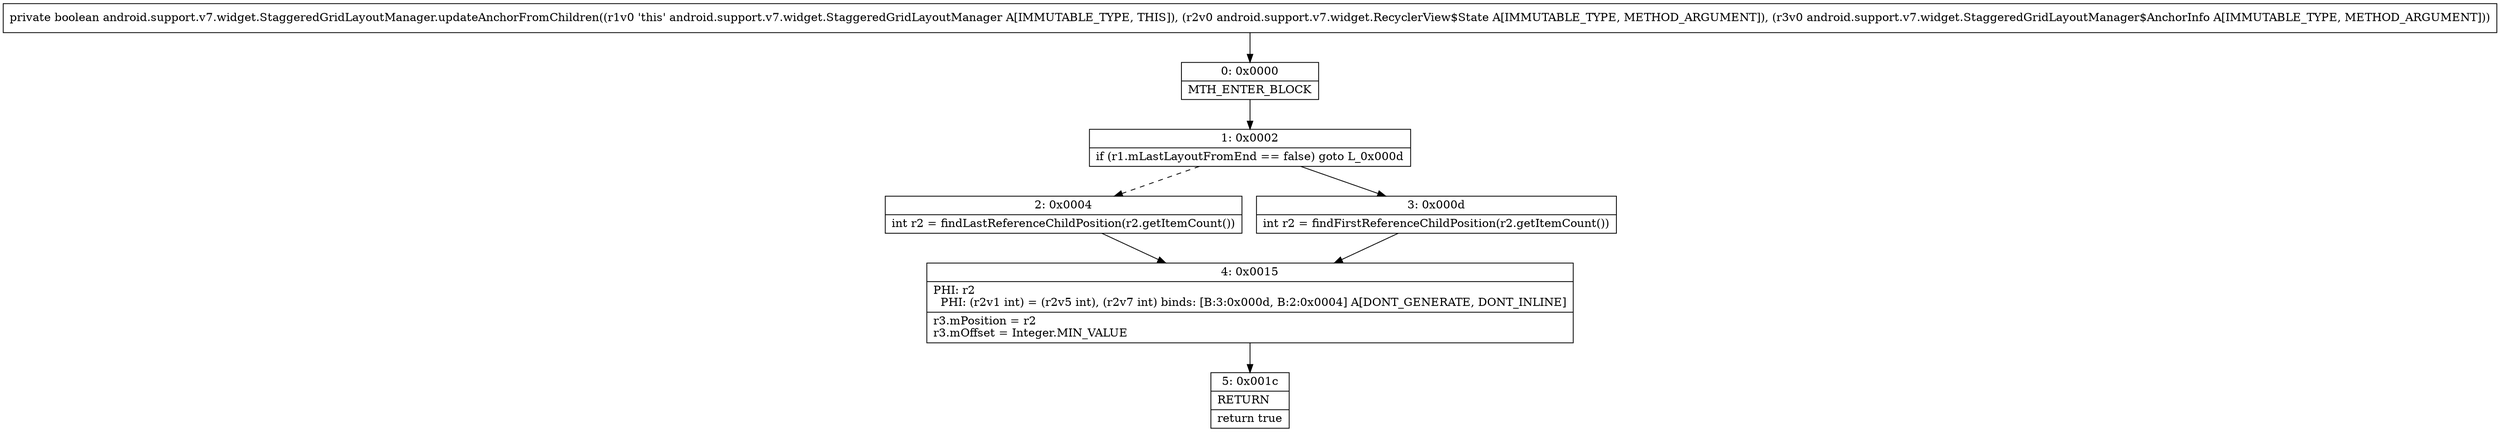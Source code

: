 digraph "CFG forandroid.support.v7.widget.StaggeredGridLayoutManager.updateAnchorFromChildren(Landroid\/support\/v7\/widget\/RecyclerView$State;Landroid\/support\/v7\/widget\/StaggeredGridLayoutManager$AnchorInfo;)Z" {
Node_0 [shape=record,label="{0\:\ 0x0000|MTH_ENTER_BLOCK\l}"];
Node_1 [shape=record,label="{1\:\ 0x0002|if (r1.mLastLayoutFromEnd == false) goto L_0x000d\l}"];
Node_2 [shape=record,label="{2\:\ 0x0004|int r2 = findLastReferenceChildPosition(r2.getItemCount())\l}"];
Node_3 [shape=record,label="{3\:\ 0x000d|int r2 = findFirstReferenceChildPosition(r2.getItemCount())\l}"];
Node_4 [shape=record,label="{4\:\ 0x0015|PHI: r2 \l  PHI: (r2v1 int) = (r2v5 int), (r2v7 int) binds: [B:3:0x000d, B:2:0x0004] A[DONT_GENERATE, DONT_INLINE]\l|r3.mPosition = r2\lr3.mOffset = Integer.MIN_VALUE\l}"];
Node_5 [shape=record,label="{5\:\ 0x001c|RETURN\l|return true\l}"];
MethodNode[shape=record,label="{private boolean android.support.v7.widget.StaggeredGridLayoutManager.updateAnchorFromChildren((r1v0 'this' android.support.v7.widget.StaggeredGridLayoutManager A[IMMUTABLE_TYPE, THIS]), (r2v0 android.support.v7.widget.RecyclerView$State A[IMMUTABLE_TYPE, METHOD_ARGUMENT]), (r3v0 android.support.v7.widget.StaggeredGridLayoutManager$AnchorInfo A[IMMUTABLE_TYPE, METHOD_ARGUMENT])) }"];
MethodNode -> Node_0;
Node_0 -> Node_1;
Node_1 -> Node_2[style=dashed];
Node_1 -> Node_3;
Node_2 -> Node_4;
Node_3 -> Node_4;
Node_4 -> Node_5;
}

